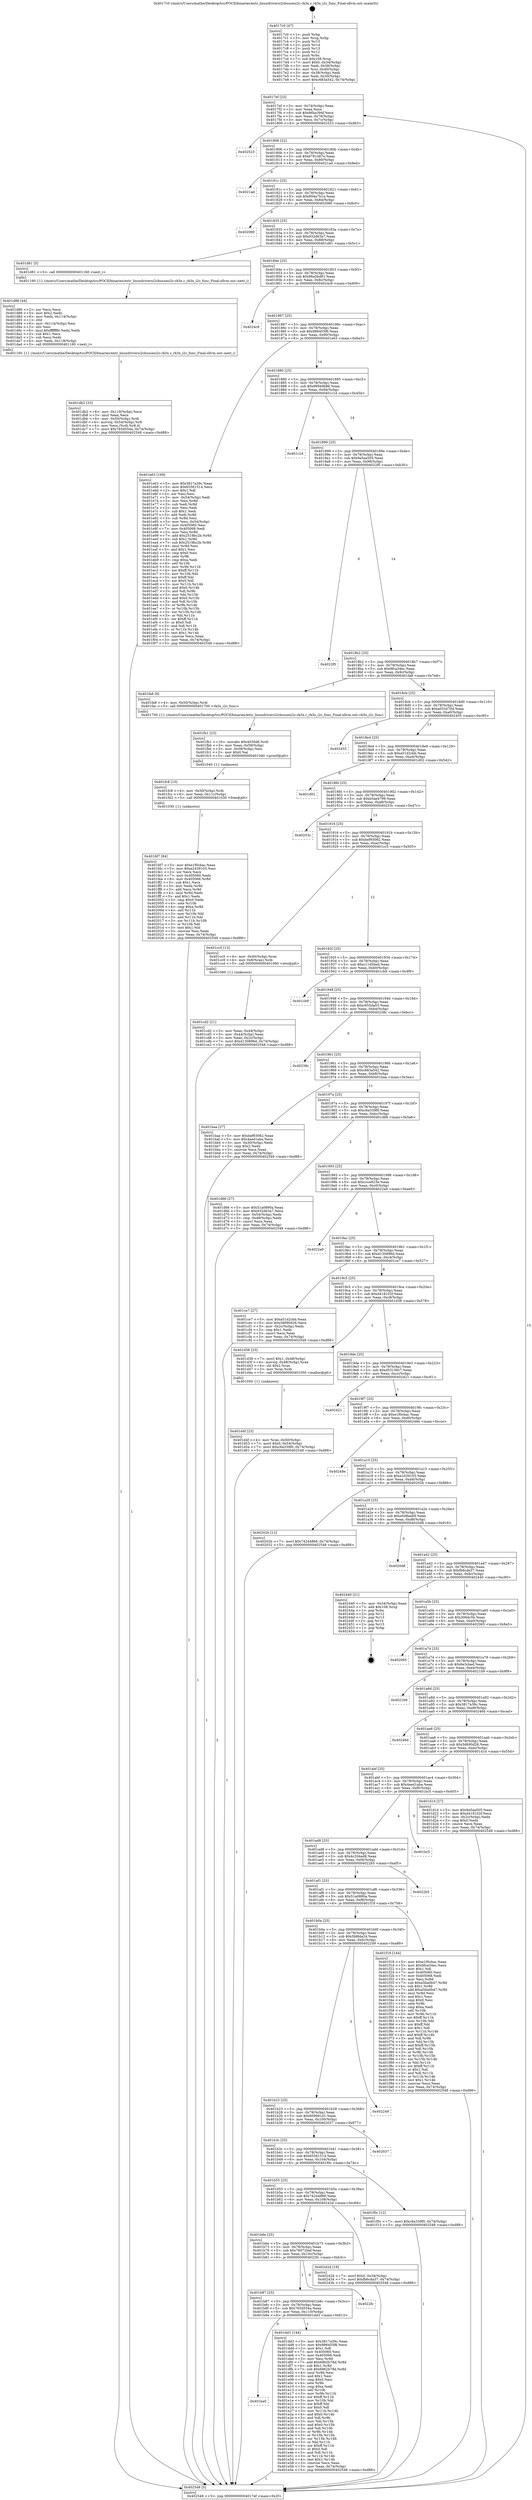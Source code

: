 digraph "0x4017c0" {
  label = "0x4017c0 (/mnt/c/Users/mathe/Desktop/tcc/POCII/binaries/extr_linuxdriversi2cbussesi2c-rk3x.c_rk3x_i2c_func_Final-ollvm.out::main(0))"
  labelloc = "t"
  node[shape=record]

  Entry [label="",width=0.3,height=0.3,shape=circle,fillcolor=black,style=filled]
  "0x4017ef" [label="{
     0x4017ef [23]\l
     | [instrs]\l
     &nbsp;&nbsp;0x4017ef \<+3\>: mov -0x74(%rbp),%eax\l
     &nbsp;&nbsp;0x4017f2 \<+2\>: mov %eax,%ecx\l
     &nbsp;&nbsp;0x4017f4 \<+6\>: sub $0x86ba394f,%ecx\l
     &nbsp;&nbsp;0x4017fa \<+3\>: mov %eax,-0x78(%rbp)\l
     &nbsp;&nbsp;0x4017fd \<+3\>: mov %ecx,-0x7c(%rbp)\l
     &nbsp;&nbsp;0x401800 \<+6\>: je 0000000000402523 \<main+0xd63\>\l
  }"]
  "0x402523" [label="{
     0x402523\l
  }", style=dashed]
  "0x401806" [label="{
     0x401806 [22]\l
     | [instrs]\l
     &nbsp;&nbsp;0x401806 \<+5\>: jmp 000000000040180b \<main+0x4b\>\l
     &nbsp;&nbsp;0x40180b \<+3\>: mov -0x78(%rbp),%eax\l
     &nbsp;&nbsp;0x40180e \<+5\>: sub $0x8781467e,%eax\l
     &nbsp;&nbsp;0x401813 \<+3\>: mov %eax,-0x80(%rbp)\l
     &nbsp;&nbsp;0x401816 \<+6\>: je 00000000004021ad \<main+0x9ed\>\l
  }"]
  Exit [label="",width=0.3,height=0.3,shape=circle,fillcolor=black,style=filled,peripheries=2]
  "0x4021ad" [label="{
     0x4021ad\l
  }", style=dashed]
  "0x40181c" [label="{
     0x40181c [25]\l
     | [instrs]\l
     &nbsp;&nbsp;0x40181c \<+5\>: jmp 0000000000401821 \<main+0x61\>\l
     &nbsp;&nbsp;0x401821 \<+3\>: mov -0x78(%rbp),%eax\l
     &nbsp;&nbsp;0x401824 \<+5\>: sub $0x894a7b1a,%eax\l
     &nbsp;&nbsp;0x401829 \<+6\>: mov %eax,-0x84(%rbp)\l
     &nbsp;&nbsp;0x40182f \<+6\>: je 0000000000402080 \<main+0x8c0\>\l
  }"]
  "0x401fd7" [label="{
     0x401fd7 [84]\l
     | [instrs]\l
     &nbsp;&nbsp;0x401fd7 \<+5\>: mov $0xe1f0cbac,%eax\l
     &nbsp;&nbsp;0x401fdc \<+5\>: mov $0xe2439103,%esi\l
     &nbsp;&nbsp;0x401fe1 \<+2\>: xor %ecx,%ecx\l
     &nbsp;&nbsp;0x401fe3 \<+7\>: mov 0x405060,%edx\l
     &nbsp;&nbsp;0x401fea \<+8\>: mov 0x405068,%r8d\l
     &nbsp;&nbsp;0x401ff2 \<+3\>: sub $0x1,%ecx\l
     &nbsp;&nbsp;0x401ff5 \<+3\>: mov %edx,%r9d\l
     &nbsp;&nbsp;0x401ff8 \<+3\>: add %ecx,%r9d\l
     &nbsp;&nbsp;0x401ffb \<+4\>: imul %r9d,%edx\l
     &nbsp;&nbsp;0x401fff \<+3\>: and $0x1,%edx\l
     &nbsp;&nbsp;0x402002 \<+3\>: cmp $0x0,%edx\l
     &nbsp;&nbsp;0x402005 \<+4\>: sete %r10b\l
     &nbsp;&nbsp;0x402009 \<+4\>: cmp $0xa,%r8d\l
     &nbsp;&nbsp;0x40200d \<+4\>: setl %r11b\l
     &nbsp;&nbsp;0x402011 \<+3\>: mov %r10b,%bl\l
     &nbsp;&nbsp;0x402014 \<+3\>: and %r11b,%bl\l
     &nbsp;&nbsp;0x402017 \<+3\>: xor %r11b,%r10b\l
     &nbsp;&nbsp;0x40201a \<+3\>: or %r10b,%bl\l
     &nbsp;&nbsp;0x40201d \<+3\>: test $0x1,%bl\l
     &nbsp;&nbsp;0x402020 \<+3\>: cmovne %esi,%eax\l
     &nbsp;&nbsp;0x402023 \<+3\>: mov %eax,-0x74(%rbp)\l
     &nbsp;&nbsp;0x402026 \<+5\>: jmp 0000000000402548 \<main+0xd88\>\l
  }"]
  "0x402080" [label="{
     0x402080\l
  }", style=dashed]
  "0x401835" [label="{
     0x401835 [25]\l
     | [instrs]\l
     &nbsp;&nbsp;0x401835 \<+5\>: jmp 000000000040183a \<main+0x7a\>\l
     &nbsp;&nbsp;0x40183a \<+3\>: mov -0x78(%rbp),%eax\l
     &nbsp;&nbsp;0x40183d \<+5\>: sub $0x932d63a7,%eax\l
     &nbsp;&nbsp;0x401842 \<+6\>: mov %eax,-0x88(%rbp)\l
     &nbsp;&nbsp;0x401848 \<+6\>: je 0000000000401d81 \<main+0x5c1\>\l
  }"]
  "0x401fc8" [label="{
     0x401fc8 [15]\l
     | [instrs]\l
     &nbsp;&nbsp;0x401fc8 \<+4\>: mov -0x50(%rbp),%rdi\l
     &nbsp;&nbsp;0x401fcc \<+6\>: mov %eax,-0x11c(%rbp)\l
     &nbsp;&nbsp;0x401fd2 \<+5\>: call 0000000000401030 \<free@plt\>\l
     | [calls]\l
     &nbsp;&nbsp;0x401030 \{1\} (unknown)\l
  }"]
  "0x401d81" [label="{
     0x401d81 [5]\l
     | [instrs]\l
     &nbsp;&nbsp;0x401d81 \<+5\>: call 0000000000401160 \<next_i\>\l
     | [calls]\l
     &nbsp;&nbsp;0x401160 \{1\} (/mnt/c/Users/mathe/Desktop/tcc/POCII/binaries/extr_linuxdriversi2cbussesi2c-rk3x.c_rk3x_i2c_func_Final-ollvm.out::next_i)\l
  }"]
  "0x40184e" [label="{
     0x40184e [25]\l
     | [instrs]\l
     &nbsp;&nbsp;0x40184e \<+5\>: jmp 0000000000401853 \<main+0x93\>\l
     &nbsp;&nbsp;0x401853 \<+3\>: mov -0x78(%rbp),%eax\l
     &nbsp;&nbsp;0x401856 \<+5\>: sub $0x96a5bd81,%eax\l
     &nbsp;&nbsp;0x40185b \<+6\>: mov %eax,-0x8c(%rbp)\l
     &nbsp;&nbsp;0x401861 \<+6\>: je 00000000004024c9 \<main+0xd09\>\l
  }"]
  "0x401fb1" [label="{
     0x401fb1 [23]\l
     | [instrs]\l
     &nbsp;&nbsp;0x401fb1 \<+10\>: movabs $0x4030d6,%rdi\l
     &nbsp;&nbsp;0x401fbb \<+3\>: mov %eax,-0x58(%rbp)\l
     &nbsp;&nbsp;0x401fbe \<+3\>: mov -0x58(%rbp),%esi\l
     &nbsp;&nbsp;0x401fc1 \<+2\>: mov $0x0,%al\l
     &nbsp;&nbsp;0x401fc3 \<+5\>: call 0000000000401040 \<printf@plt\>\l
     | [calls]\l
     &nbsp;&nbsp;0x401040 \{1\} (unknown)\l
  }"]
  "0x4024c9" [label="{
     0x4024c9\l
  }", style=dashed]
  "0x401867" [label="{
     0x401867 [25]\l
     | [instrs]\l
     &nbsp;&nbsp;0x401867 \<+5\>: jmp 000000000040186c \<main+0xac\>\l
     &nbsp;&nbsp;0x40186c \<+3\>: mov -0x78(%rbp),%eax\l
     &nbsp;&nbsp;0x40186f \<+5\>: sub $0x986455f6,%eax\l
     &nbsp;&nbsp;0x401874 \<+6\>: mov %eax,-0x90(%rbp)\l
     &nbsp;&nbsp;0x40187a \<+6\>: je 0000000000401e63 \<main+0x6a3\>\l
  }"]
  "0x401ba0" [label="{
     0x401ba0\l
  }", style=dashed]
  "0x401e63" [label="{
     0x401e63 [169]\l
     | [instrs]\l
     &nbsp;&nbsp;0x401e63 \<+5\>: mov $0x3817a39c,%eax\l
     &nbsp;&nbsp;0x401e68 \<+5\>: mov $0x65561514,%ecx\l
     &nbsp;&nbsp;0x401e6d \<+2\>: mov $0x1,%dl\l
     &nbsp;&nbsp;0x401e6f \<+2\>: xor %esi,%esi\l
     &nbsp;&nbsp;0x401e71 \<+3\>: mov -0x54(%rbp),%edi\l
     &nbsp;&nbsp;0x401e74 \<+3\>: mov %esi,%r8d\l
     &nbsp;&nbsp;0x401e77 \<+3\>: sub %edi,%r8d\l
     &nbsp;&nbsp;0x401e7a \<+2\>: mov %esi,%edi\l
     &nbsp;&nbsp;0x401e7c \<+3\>: sub $0x1,%edi\l
     &nbsp;&nbsp;0x401e7f \<+3\>: add %edi,%r8d\l
     &nbsp;&nbsp;0x401e82 \<+3\>: sub %r8d,%esi\l
     &nbsp;&nbsp;0x401e85 \<+3\>: mov %esi,-0x54(%rbp)\l
     &nbsp;&nbsp;0x401e88 \<+7\>: mov 0x405060,%esi\l
     &nbsp;&nbsp;0x401e8f \<+7\>: mov 0x405068,%edi\l
     &nbsp;&nbsp;0x401e96 \<+3\>: mov %esi,%r8d\l
     &nbsp;&nbsp;0x401e99 \<+7\>: add $0x2519bc2b,%r8d\l
     &nbsp;&nbsp;0x401ea0 \<+4\>: sub $0x1,%r8d\l
     &nbsp;&nbsp;0x401ea4 \<+7\>: sub $0x2519bc2b,%r8d\l
     &nbsp;&nbsp;0x401eab \<+4\>: imul %r8d,%esi\l
     &nbsp;&nbsp;0x401eaf \<+3\>: and $0x1,%esi\l
     &nbsp;&nbsp;0x401eb2 \<+3\>: cmp $0x0,%esi\l
     &nbsp;&nbsp;0x401eb5 \<+4\>: sete %r9b\l
     &nbsp;&nbsp;0x401eb9 \<+3\>: cmp $0xa,%edi\l
     &nbsp;&nbsp;0x401ebc \<+4\>: setl %r10b\l
     &nbsp;&nbsp;0x401ec0 \<+3\>: mov %r9b,%r11b\l
     &nbsp;&nbsp;0x401ec3 \<+4\>: xor $0xff,%r11b\l
     &nbsp;&nbsp;0x401ec7 \<+3\>: mov %r10b,%bl\l
     &nbsp;&nbsp;0x401eca \<+3\>: xor $0xff,%bl\l
     &nbsp;&nbsp;0x401ecd \<+3\>: xor $0x0,%dl\l
     &nbsp;&nbsp;0x401ed0 \<+3\>: mov %r11b,%r14b\l
     &nbsp;&nbsp;0x401ed3 \<+4\>: and $0x0,%r14b\l
     &nbsp;&nbsp;0x401ed7 \<+3\>: and %dl,%r9b\l
     &nbsp;&nbsp;0x401eda \<+3\>: mov %bl,%r15b\l
     &nbsp;&nbsp;0x401edd \<+4\>: and $0x0,%r15b\l
     &nbsp;&nbsp;0x401ee1 \<+3\>: and %dl,%r10b\l
     &nbsp;&nbsp;0x401ee4 \<+3\>: or %r9b,%r14b\l
     &nbsp;&nbsp;0x401ee7 \<+3\>: or %r10b,%r15b\l
     &nbsp;&nbsp;0x401eea \<+3\>: xor %r15b,%r14b\l
     &nbsp;&nbsp;0x401eed \<+3\>: or %bl,%r11b\l
     &nbsp;&nbsp;0x401ef0 \<+4\>: xor $0xff,%r11b\l
     &nbsp;&nbsp;0x401ef4 \<+3\>: or $0x0,%dl\l
     &nbsp;&nbsp;0x401ef7 \<+3\>: and %dl,%r11b\l
     &nbsp;&nbsp;0x401efa \<+3\>: or %r11b,%r14b\l
     &nbsp;&nbsp;0x401efd \<+4\>: test $0x1,%r14b\l
     &nbsp;&nbsp;0x401f01 \<+3\>: cmovne %ecx,%eax\l
     &nbsp;&nbsp;0x401f04 \<+3\>: mov %eax,-0x74(%rbp)\l
     &nbsp;&nbsp;0x401f07 \<+5\>: jmp 0000000000402548 \<main+0xd88\>\l
  }"]
  "0x401880" [label="{
     0x401880 [25]\l
     | [instrs]\l
     &nbsp;&nbsp;0x401880 \<+5\>: jmp 0000000000401885 \<main+0xc5\>\l
     &nbsp;&nbsp;0x401885 \<+3\>: mov -0x78(%rbp),%eax\l
     &nbsp;&nbsp;0x401888 \<+5\>: sub $0x99949b86,%eax\l
     &nbsp;&nbsp;0x40188d \<+6\>: mov %eax,-0x94(%rbp)\l
     &nbsp;&nbsp;0x401893 \<+6\>: je 0000000000401c1d \<main+0x45d\>\l
  }"]
  "0x401dd3" [label="{
     0x401dd3 [144]\l
     | [instrs]\l
     &nbsp;&nbsp;0x401dd3 \<+5\>: mov $0x3817a39c,%eax\l
     &nbsp;&nbsp;0x401dd8 \<+5\>: mov $0x986455f6,%ecx\l
     &nbsp;&nbsp;0x401ddd \<+2\>: mov $0x1,%dl\l
     &nbsp;&nbsp;0x401ddf \<+7\>: mov 0x405060,%esi\l
     &nbsp;&nbsp;0x401de6 \<+7\>: mov 0x405068,%edi\l
     &nbsp;&nbsp;0x401ded \<+3\>: mov %esi,%r8d\l
     &nbsp;&nbsp;0x401df0 \<+7\>: add $0x6862b78d,%r8d\l
     &nbsp;&nbsp;0x401df7 \<+4\>: sub $0x1,%r8d\l
     &nbsp;&nbsp;0x401dfb \<+7\>: sub $0x6862b78d,%r8d\l
     &nbsp;&nbsp;0x401e02 \<+4\>: imul %r8d,%esi\l
     &nbsp;&nbsp;0x401e06 \<+3\>: and $0x1,%esi\l
     &nbsp;&nbsp;0x401e09 \<+3\>: cmp $0x0,%esi\l
     &nbsp;&nbsp;0x401e0c \<+4\>: sete %r9b\l
     &nbsp;&nbsp;0x401e10 \<+3\>: cmp $0xa,%edi\l
     &nbsp;&nbsp;0x401e13 \<+4\>: setl %r10b\l
     &nbsp;&nbsp;0x401e17 \<+3\>: mov %r9b,%r11b\l
     &nbsp;&nbsp;0x401e1a \<+4\>: xor $0xff,%r11b\l
     &nbsp;&nbsp;0x401e1e \<+3\>: mov %r10b,%bl\l
     &nbsp;&nbsp;0x401e21 \<+3\>: xor $0xff,%bl\l
     &nbsp;&nbsp;0x401e24 \<+3\>: xor $0x0,%dl\l
     &nbsp;&nbsp;0x401e27 \<+3\>: mov %r11b,%r14b\l
     &nbsp;&nbsp;0x401e2a \<+4\>: and $0x0,%r14b\l
     &nbsp;&nbsp;0x401e2e \<+3\>: and %dl,%r9b\l
     &nbsp;&nbsp;0x401e31 \<+3\>: mov %bl,%r15b\l
     &nbsp;&nbsp;0x401e34 \<+4\>: and $0x0,%r15b\l
     &nbsp;&nbsp;0x401e38 \<+3\>: and %dl,%r10b\l
     &nbsp;&nbsp;0x401e3b \<+3\>: or %r9b,%r14b\l
     &nbsp;&nbsp;0x401e3e \<+3\>: or %r10b,%r15b\l
     &nbsp;&nbsp;0x401e41 \<+3\>: xor %r15b,%r14b\l
     &nbsp;&nbsp;0x401e44 \<+3\>: or %bl,%r11b\l
     &nbsp;&nbsp;0x401e47 \<+4\>: xor $0xff,%r11b\l
     &nbsp;&nbsp;0x401e4b \<+3\>: or $0x0,%dl\l
     &nbsp;&nbsp;0x401e4e \<+3\>: and %dl,%r11b\l
     &nbsp;&nbsp;0x401e51 \<+3\>: or %r11b,%r14b\l
     &nbsp;&nbsp;0x401e54 \<+4\>: test $0x1,%r14b\l
     &nbsp;&nbsp;0x401e58 \<+3\>: cmovne %ecx,%eax\l
     &nbsp;&nbsp;0x401e5b \<+3\>: mov %eax,-0x74(%rbp)\l
     &nbsp;&nbsp;0x401e5e \<+5\>: jmp 0000000000402548 \<main+0xd88\>\l
  }"]
  "0x401c1d" [label="{
     0x401c1d\l
  }", style=dashed]
  "0x401899" [label="{
     0x401899 [25]\l
     | [instrs]\l
     &nbsp;&nbsp;0x401899 \<+5\>: jmp 000000000040189e \<main+0xde\>\l
     &nbsp;&nbsp;0x40189e \<+3\>: mov -0x78(%rbp),%eax\l
     &nbsp;&nbsp;0x4018a1 \<+5\>: sub $0x9a5aa505,%eax\l
     &nbsp;&nbsp;0x4018a6 \<+6\>: mov %eax,-0x98(%rbp)\l
     &nbsp;&nbsp;0x4018ac \<+6\>: je 00000000004022f0 \<main+0xb30\>\l
  }"]
  "0x401b87" [label="{
     0x401b87 [25]\l
     | [instrs]\l
     &nbsp;&nbsp;0x401b87 \<+5\>: jmp 0000000000401b8c \<main+0x3cc\>\l
     &nbsp;&nbsp;0x401b8c \<+3\>: mov -0x78(%rbp),%eax\l
     &nbsp;&nbsp;0x401b8f \<+5\>: sub $0x765d554a,%eax\l
     &nbsp;&nbsp;0x401b94 \<+6\>: mov %eax,-0x110(%rbp)\l
     &nbsp;&nbsp;0x401b9a \<+6\>: je 0000000000401dd3 \<main+0x613\>\l
  }"]
  "0x4022f0" [label="{
     0x4022f0\l
  }", style=dashed]
  "0x4018b2" [label="{
     0x4018b2 [25]\l
     | [instrs]\l
     &nbsp;&nbsp;0x4018b2 \<+5\>: jmp 00000000004018b7 \<main+0xf7\>\l
     &nbsp;&nbsp;0x4018b7 \<+3\>: mov -0x78(%rbp),%eax\l
     &nbsp;&nbsp;0x4018ba \<+5\>: sub $0x9fca34ec,%eax\l
     &nbsp;&nbsp;0x4018bf \<+6\>: mov %eax,-0x9c(%rbp)\l
     &nbsp;&nbsp;0x4018c5 \<+6\>: je 0000000000401fa8 \<main+0x7e8\>\l
  }"]
  "0x4022fc" [label="{
     0x4022fc\l
  }", style=dashed]
  "0x401fa8" [label="{
     0x401fa8 [9]\l
     | [instrs]\l
     &nbsp;&nbsp;0x401fa8 \<+4\>: mov -0x50(%rbp),%rdi\l
     &nbsp;&nbsp;0x401fac \<+5\>: call 0000000000401700 \<rk3x_i2c_func\>\l
     | [calls]\l
     &nbsp;&nbsp;0x401700 \{1\} (/mnt/c/Users/mathe/Desktop/tcc/POCII/binaries/extr_linuxdriversi2cbussesi2c-rk3x.c_rk3x_i2c_func_Final-ollvm.out::rk3x_i2c_func)\l
  }"]
  "0x4018cb" [label="{
     0x4018cb [25]\l
     | [instrs]\l
     &nbsp;&nbsp;0x4018cb \<+5\>: jmp 00000000004018d0 \<main+0x110\>\l
     &nbsp;&nbsp;0x4018d0 \<+3\>: mov -0x78(%rbp),%eax\l
     &nbsp;&nbsp;0x4018d3 \<+5\>: sub $0xa033470d,%eax\l
     &nbsp;&nbsp;0x4018d8 \<+6\>: mov %eax,-0xa0(%rbp)\l
     &nbsp;&nbsp;0x4018de \<+6\>: je 0000000000402455 \<main+0xc95\>\l
  }"]
  "0x401b6e" [label="{
     0x401b6e [25]\l
     | [instrs]\l
     &nbsp;&nbsp;0x401b6e \<+5\>: jmp 0000000000401b73 \<main+0x3b3\>\l
     &nbsp;&nbsp;0x401b73 \<+3\>: mov -0x78(%rbp),%eax\l
     &nbsp;&nbsp;0x401b76 \<+5\>: sub $0x76072bef,%eax\l
     &nbsp;&nbsp;0x401b7b \<+6\>: mov %eax,-0x10c(%rbp)\l
     &nbsp;&nbsp;0x401b81 \<+6\>: je 00000000004022fc \<main+0xb3c\>\l
  }"]
  "0x402455" [label="{
     0x402455\l
  }", style=dashed]
  "0x4018e4" [label="{
     0x4018e4 [25]\l
     | [instrs]\l
     &nbsp;&nbsp;0x4018e4 \<+5\>: jmp 00000000004018e9 \<main+0x129\>\l
     &nbsp;&nbsp;0x4018e9 \<+3\>: mov -0x78(%rbp),%eax\l
     &nbsp;&nbsp;0x4018ec \<+5\>: sub $0xa51d2cbb,%eax\l
     &nbsp;&nbsp;0x4018f1 \<+6\>: mov %eax,-0xa4(%rbp)\l
     &nbsp;&nbsp;0x4018f7 \<+6\>: je 0000000000401d02 \<main+0x542\>\l
  }"]
  "0x40242d" [label="{
     0x40242d [19]\l
     | [instrs]\l
     &nbsp;&nbsp;0x40242d \<+7\>: movl $0x0,-0x34(%rbp)\l
     &nbsp;&nbsp;0x402434 \<+7\>: movl $0xfb6cda37,-0x74(%rbp)\l
     &nbsp;&nbsp;0x40243b \<+5\>: jmp 0000000000402548 \<main+0xd88\>\l
  }"]
  "0x401d02" [label="{
     0x401d02\l
  }", style=dashed]
  "0x4018fd" [label="{
     0x4018fd [25]\l
     | [instrs]\l
     &nbsp;&nbsp;0x4018fd \<+5\>: jmp 0000000000401902 \<main+0x142\>\l
     &nbsp;&nbsp;0x401902 \<+3\>: mov -0x78(%rbp),%eax\l
     &nbsp;&nbsp;0x401905 \<+5\>: sub $0xb5ae4799,%eax\l
     &nbsp;&nbsp;0x40190a \<+6\>: mov %eax,-0xa8(%rbp)\l
     &nbsp;&nbsp;0x401910 \<+6\>: je 000000000040253c \<main+0xd7c\>\l
  }"]
  "0x401b55" [label="{
     0x401b55 [25]\l
     | [instrs]\l
     &nbsp;&nbsp;0x401b55 \<+5\>: jmp 0000000000401b5a \<main+0x39a\>\l
     &nbsp;&nbsp;0x401b5a \<+3\>: mov -0x78(%rbp),%eax\l
     &nbsp;&nbsp;0x401b5d \<+5\>: sub $0x74244866,%eax\l
     &nbsp;&nbsp;0x401b62 \<+6\>: mov %eax,-0x108(%rbp)\l
     &nbsp;&nbsp;0x401b68 \<+6\>: je 000000000040242d \<main+0xc6d\>\l
  }"]
  "0x40253c" [label="{
     0x40253c\l
  }", style=dashed]
  "0x401916" [label="{
     0x401916 [25]\l
     | [instrs]\l
     &nbsp;&nbsp;0x401916 \<+5\>: jmp 000000000040191b \<main+0x15b\>\l
     &nbsp;&nbsp;0x40191b \<+3\>: mov -0x78(%rbp),%eax\l
     &nbsp;&nbsp;0x40191e \<+5\>: sub $0xbef93062,%eax\l
     &nbsp;&nbsp;0x401923 \<+6\>: mov %eax,-0xac(%rbp)\l
     &nbsp;&nbsp;0x401929 \<+6\>: je 0000000000401cc5 \<main+0x505\>\l
  }"]
  "0x401f0c" [label="{
     0x401f0c [12]\l
     | [instrs]\l
     &nbsp;&nbsp;0x401f0c \<+7\>: movl $0xc6a339f0,-0x74(%rbp)\l
     &nbsp;&nbsp;0x401f13 \<+5\>: jmp 0000000000402548 \<main+0xd88\>\l
  }"]
  "0x401cc5" [label="{
     0x401cc5 [13]\l
     | [instrs]\l
     &nbsp;&nbsp;0x401cc5 \<+4\>: mov -0x40(%rbp),%rax\l
     &nbsp;&nbsp;0x401cc9 \<+4\>: mov 0x8(%rax),%rdi\l
     &nbsp;&nbsp;0x401ccd \<+5\>: call 0000000000401060 \<atoi@plt\>\l
     | [calls]\l
     &nbsp;&nbsp;0x401060 \{1\} (unknown)\l
  }"]
  "0x40192f" [label="{
     0x40192f [25]\l
     | [instrs]\l
     &nbsp;&nbsp;0x40192f \<+5\>: jmp 0000000000401934 \<main+0x174\>\l
     &nbsp;&nbsp;0x401934 \<+3\>: mov -0x78(%rbp),%eax\l
     &nbsp;&nbsp;0x401937 \<+5\>: sub $0xc11d5bed,%eax\l
     &nbsp;&nbsp;0x40193c \<+6\>: mov %eax,-0xb0(%rbp)\l
     &nbsp;&nbsp;0x401942 \<+6\>: je 0000000000401cb9 \<main+0x4f9\>\l
  }"]
  "0x401b3c" [label="{
     0x401b3c [25]\l
     | [instrs]\l
     &nbsp;&nbsp;0x401b3c \<+5\>: jmp 0000000000401b41 \<main+0x381\>\l
     &nbsp;&nbsp;0x401b41 \<+3\>: mov -0x78(%rbp),%eax\l
     &nbsp;&nbsp;0x401b44 \<+5\>: sub $0x65561514,%eax\l
     &nbsp;&nbsp;0x401b49 \<+6\>: mov %eax,-0x104(%rbp)\l
     &nbsp;&nbsp;0x401b4f \<+6\>: je 0000000000401f0c \<main+0x74c\>\l
  }"]
  "0x401cb9" [label="{
     0x401cb9\l
  }", style=dashed]
  "0x401948" [label="{
     0x401948 [25]\l
     | [instrs]\l
     &nbsp;&nbsp;0x401948 \<+5\>: jmp 000000000040194d \<main+0x18d\>\l
     &nbsp;&nbsp;0x40194d \<+3\>: mov -0x78(%rbp),%eax\l
     &nbsp;&nbsp;0x401950 \<+5\>: sub $0xc655da03,%eax\l
     &nbsp;&nbsp;0x401955 \<+6\>: mov %eax,-0xb4(%rbp)\l
     &nbsp;&nbsp;0x40195b \<+6\>: je 000000000040238c \<main+0xbcc\>\l
  }"]
  "0x402037" [label="{
     0x402037\l
  }", style=dashed]
  "0x40238c" [label="{
     0x40238c\l
  }", style=dashed]
  "0x401961" [label="{
     0x401961 [25]\l
     | [instrs]\l
     &nbsp;&nbsp;0x401961 \<+5\>: jmp 0000000000401966 \<main+0x1a6\>\l
     &nbsp;&nbsp;0x401966 \<+3\>: mov -0x78(%rbp),%eax\l
     &nbsp;&nbsp;0x401969 \<+5\>: sub $0xc683a542,%eax\l
     &nbsp;&nbsp;0x40196e \<+6\>: mov %eax,-0xb8(%rbp)\l
     &nbsp;&nbsp;0x401974 \<+6\>: je 0000000000401baa \<main+0x3ea\>\l
  }"]
  "0x401b23" [label="{
     0x401b23 [25]\l
     | [instrs]\l
     &nbsp;&nbsp;0x401b23 \<+5\>: jmp 0000000000401b28 \<main+0x368\>\l
     &nbsp;&nbsp;0x401b28 \<+3\>: mov -0x78(%rbp),%eax\l
     &nbsp;&nbsp;0x401b2b \<+5\>: sub $0x609691d1,%eax\l
     &nbsp;&nbsp;0x401b30 \<+6\>: mov %eax,-0x100(%rbp)\l
     &nbsp;&nbsp;0x401b36 \<+6\>: je 0000000000402037 \<main+0x877\>\l
  }"]
  "0x401baa" [label="{
     0x401baa [27]\l
     | [instrs]\l
     &nbsp;&nbsp;0x401baa \<+5\>: mov $0xbef93062,%eax\l
     &nbsp;&nbsp;0x401baf \<+5\>: mov $0x4aed1aba,%ecx\l
     &nbsp;&nbsp;0x401bb4 \<+3\>: mov -0x30(%rbp),%edx\l
     &nbsp;&nbsp;0x401bb7 \<+3\>: cmp $0x2,%edx\l
     &nbsp;&nbsp;0x401bba \<+3\>: cmovne %ecx,%eax\l
     &nbsp;&nbsp;0x401bbd \<+3\>: mov %eax,-0x74(%rbp)\l
     &nbsp;&nbsp;0x401bc0 \<+5\>: jmp 0000000000402548 \<main+0xd88\>\l
  }"]
  "0x40197a" [label="{
     0x40197a [25]\l
     | [instrs]\l
     &nbsp;&nbsp;0x40197a \<+5\>: jmp 000000000040197f \<main+0x1bf\>\l
     &nbsp;&nbsp;0x40197f \<+3\>: mov -0x78(%rbp),%eax\l
     &nbsp;&nbsp;0x401982 \<+5\>: sub $0xc6a339f0,%eax\l
     &nbsp;&nbsp;0x401987 \<+6\>: mov %eax,-0xbc(%rbp)\l
     &nbsp;&nbsp;0x40198d \<+6\>: je 0000000000401d66 \<main+0x5a6\>\l
  }"]
  "0x402548" [label="{
     0x402548 [5]\l
     | [instrs]\l
     &nbsp;&nbsp;0x402548 \<+5\>: jmp 00000000004017ef \<main+0x2f\>\l
  }"]
  "0x4017c0" [label="{
     0x4017c0 [47]\l
     | [instrs]\l
     &nbsp;&nbsp;0x4017c0 \<+1\>: push %rbp\l
     &nbsp;&nbsp;0x4017c1 \<+3\>: mov %rsp,%rbp\l
     &nbsp;&nbsp;0x4017c4 \<+2\>: push %r15\l
     &nbsp;&nbsp;0x4017c6 \<+2\>: push %r14\l
     &nbsp;&nbsp;0x4017c8 \<+2\>: push %r13\l
     &nbsp;&nbsp;0x4017ca \<+2\>: push %r12\l
     &nbsp;&nbsp;0x4017cc \<+1\>: push %rbx\l
     &nbsp;&nbsp;0x4017cd \<+7\>: sub $0x108,%rsp\l
     &nbsp;&nbsp;0x4017d4 \<+7\>: movl $0x0,-0x34(%rbp)\l
     &nbsp;&nbsp;0x4017db \<+3\>: mov %edi,-0x38(%rbp)\l
     &nbsp;&nbsp;0x4017de \<+4\>: mov %rsi,-0x40(%rbp)\l
     &nbsp;&nbsp;0x4017e2 \<+3\>: mov -0x38(%rbp),%edi\l
     &nbsp;&nbsp;0x4017e5 \<+3\>: mov %edi,-0x30(%rbp)\l
     &nbsp;&nbsp;0x4017e8 \<+7\>: movl $0xc683a542,-0x74(%rbp)\l
  }"]
  "0x401cd2" [label="{
     0x401cd2 [21]\l
     | [instrs]\l
     &nbsp;&nbsp;0x401cd2 \<+3\>: mov %eax,-0x44(%rbp)\l
     &nbsp;&nbsp;0x401cd5 \<+3\>: mov -0x44(%rbp),%eax\l
     &nbsp;&nbsp;0x401cd8 \<+3\>: mov %eax,-0x2c(%rbp)\l
     &nbsp;&nbsp;0x401cdb \<+7\>: movl $0xd130896d,-0x74(%rbp)\l
     &nbsp;&nbsp;0x401ce2 \<+5\>: jmp 0000000000402548 \<main+0xd88\>\l
  }"]
  "0x402249" [label="{
     0x402249\l
  }", style=dashed]
  "0x401d66" [label="{
     0x401d66 [27]\l
     | [instrs]\l
     &nbsp;&nbsp;0x401d66 \<+5\>: mov $0x51a0890a,%eax\l
     &nbsp;&nbsp;0x401d6b \<+5\>: mov $0x932d63a7,%ecx\l
     &nbsp;&nbsp;0x401d70 \<+3\>: mov -0x54(%rbp),%edx\l
     &nbsp;&nbsp;0x401d73 \<+3\>: cmp -0x48(%rbp),%edx\l
     &nbsp;&nbsp;0x401d76 \<+3\>: cmovl %ecx,%eax\l
     &nbsp;&nbsp;0x401d79 \<+3\>: mov %eax,-0x74(%rbp)\l
     &nbsp;&nbsp;0x401d7c \<+5\>: jmp 0000000000402548 \<main+0xd88\>\l
  }"]
  "0x401993" [label="{
     0x401993 [25]\l
     | [instrs]\l
     &nbsp;&nbsp;0x401993 \<+5\>: jmp 0000000000401998 \<main+0x1d8\>\l
     &nbsp;&nbsp;0x401998 \<+3\>: mov -0x78(%rbp),%eax\l
     &nbsp;&nbsp;0x40199b \<+5\>: sub $0xccce823e,%eax\l
     &nbsp;&nbsp;0x4019a0 \<+6\>: mov %eax,-0xc0(%rbp)\l
     &nbsp;&nbsp;0x4019a6 \<+6\>: je 00000000004022a9 \<main+0xae9\>\l
  }"]
  "0x401b0a" [label="{
     0x401b0a [25]\l
     | [instrs]\l
     &nbsp;&nbsp;0x401b0a \<+5\>: jmp 0000000000401b0f \<main+0x34f\>\l
     &nbsp;&nbsp;0x401b0f \<+3\>: mov -0x78(%rbp),%eax\l
     &nbsp;&nbsp;0x401b12 \<+5\>: sub $0x5fd8da24,%eax\l
     &nbsp;&nbsp;0x401b17 \<+6\>: mov %eax,-0xfc(%rbp)\l
     &nbsp;&nbsp;0x401b1d \<+6\>: je 0000000000402249 \<main+0xa89\>\l
  }"]
  "0x4022a9" [label="{
     0x4022a9\l
  }", style=dashed]
  "0x4019ac" [label="{
     0x4019ac [25]\l
     | [instrs]\l
     &nbsp;&nbsp;0x4019ac \<+5\>: jmp 00000000004019b1 \<main+0x1f1\>\l
     &nbsp;&nbsp;0x4019b1 \<+3\>: mov -0x78(%rbp),%eax\l
     &nbsp;&nbsp;0x4019b4 \<+5\>: sub $0xd130896d,%eax\l
     &nbsp;&nbsp;0x4019b9 \<+6\>: mov %eax,-0xc4(%rbp)\l
     &nbsp;&nbsp;0x4019bf \<+6\>: je 0000000000401ce7 \<main+0x527\>\l
  }"]
  "0x401f18" [label="{
     0x401f18 [144]\l
     | [instrs]\l
     &nbsp;&nbsp;0x401f18 \<+5\>: mov $0xe1f0cbac,%eax\l
     &nbsp;&nbsp;0x401f1d \<+5\>: mov $0x9fca34ec,%ecx\l
     &nbsp;&nbsp;0x401f22 \<+2\>: mov $0x1,%dl\l
     &nbsp;&nbsp;0x401f24 \<+7\>: mov 0x405060,%esi\l
     &nbsp;&nbsp;0x401f2b \<+7\>: mov 0x405068,%edi\l
     &nbsp;&nbsp;0x401f32 \<+3\>: mov %esi,%r8d\l
     &nbsp;&nbsp;0x401f35 \<+7\>: sub $0xa5ba0b47,%r8d\l
     &nbsp;&nbsp;0x401f3c \<+4\>: sub $0x1,%r8d\l
     &nbsp;&nbsp;0x401f40 \<+7\>: add $0xa5ba0b47,%r8d\l
     &nbsp;&nbsp;0x401f47 \<+4\>: imul %r8d,%esi\l
     &nbsp;&nbsp;0x401f4b \<+3\>: and $0x1,%esi\l
     &nbsp;&nbsp;0x401f4e \<+3\>: cmp $0x0,%esi\l
     &nbsp;&nbsp;0x401f51 \<+4\>: sete %r9b\l
     &nbsp;&nbsp;0x401f55 \<+3\>: cmp $0xa,%edi\l
     &nbsp;&nbsp;0x401f58 \<+4\>: setl %r10b\l
     &nbsp;&nbsp;0x401f5c \<+3\>: mov %r9b,%r11b\l
     &nbsp;&nbsp;0x401f5f \<+4\>: xor $0xff,%r11b\l
     &nbsp;&nbsp;0x401f63 \<+3\>: mov %r10b,%bl\l
     &nbsp;&nbsp;0x401f66 \<+3\>: xor $0xff,%bl\l
     &nbsp;&nbsp;0x401f69 \<+3\>: xor $0x1,%dl\l
     &nbsp;&nbsp;0x401f6c \<+3\>: mov %r11b,%r14b\l
     &nbsp;&nbsp;0x401f6f \<+4\>: and $0xff,%r14b\l
     &nbsp;&nbsp;0x401f73 \<+3\>: and %dl,%r9b\l
     &nbsp;&nbsp;0x401f76 \<+3\>: mov %bl,%r15b\l
     &nbsp;&nbsp;0x401f79 \<+4\>: and $0xff,%r15b\l
     &nbsp;&nbsp;0x401f7d \<+3\>: and %dl,%r10b\l
     &nbsp;&nbsp;0x401f80 \<+3\>: or %r9b,%r14b\l
     &nbsp;&nbsp;0x401f83 \<+3\>: or %r10b,%r15b\l
     &nbsp;&nbsp;0x401f86 \<+3\>: xor %r15b,%r14b\l
     &nbsp;&nbsp;0x401f89 \<+3\>: or %bl,%r11b\l
     &nbsp;&nbsp;0x401f8c \<+4\>: xor $0xff,%r11b\l
     &nbsp;&nbsp;0x401f90 \<+3\>: or $0x1,%dl\l
     &nbsp;&nbsp;0x401f93 \<+3\>: and %dl,%r11b\l
     &nbsp;&nbsp;0x401f96 \<+3\>: or %r11b,%r14b\l
     &nbsp;&nbsp;0x401f99 \<+4\>: test $0x1,%r14b\l
     &nbsp;&nbsp;0x401f9d \<+3\>: cmovne %ecx,%eax\l
     &nbsp;&nbsp;0x401fa0 \<+3\>: mov %eax,-0x74(%rbp)\l
     &nbsp;&nbsp;0x401fa3 \<+5\>: jmp 0000000000402548 \<main+0xd88\>\l
  }"]
  "0x401ce7" [label="{
     0x401ce7 [27]\l
     | [instrs]\l
     &nbsp;&nbsp;0x401ce7 \<+5\>: mov $0xa51d2cbb,%eax\l
     &nbsp;&nbsp;0x401cec \<+5\>: mov $0x3d690d26,%ecx\l
     &nbsp;&nbsp;0x401cf1 \<+3\>: mov -0x2c(%rbp),%edx\l
     &nbsp;&nbsp;0x401cf4 \<+3\>: cmp $0x1,%edx\l
     &nbsp;&nbsp;0x401cf7 \<+3\>: cmovl %ecx,%eax\l
     &nbsp;&nbsp;0x401cfa \<+3\>: mov %eax,-0x74(%rbp)\l
     &nbsp;&nbsp;0x401cfd \<+5\>: jmp 0000000000402548 \<main+0xd88\>\l
  }"]
  "0x4019c5" [label="{
     0x4019c5 [25]\l
     | [instrs]\l
     &nbsp;&nbsp;0x4019c5 \<+5\>: jmp 00000000004019ca \<main+0x20a\>\l
     &nbsp;&nbsp;0x4019ca \<+3\>: mov -0x78(%rbp),%eax\l
     &nbsp;&nbsp;0x4019cd \<+5\>: sub $0xd418102f,%eax\l
     &nbsp;&nbsp;0x4019d2 \<+6\>: mov %eax,-0xc8(%rbp)\l
     &nbsp;&nbsp;0x4019d8 \<+6\>: je 0000000000401d38 \<main+0x578\>\l
  }"]
  "0x401af1" [label="{
     0x401af1 [25]\l
     | [instrs]\l
     &nbsp;&nbsp;0x401af1 \<+5\>: jmp 0000000000401af6 \<main+0x336\>\l
     &nbsp;&nbsp;0x401af6 \<+3\>: mov -0x78(%rbp),%eax\l
     &nbsp;&nbsp;0x401af9 \<+5\>: sub $0x51a0890a,%eax\l
     &nbsp;&nbsp;0x401afe \<+6\>: mov %eax,-0xf8(%rbp)\l
     &nbsp;&nbsp;0x401b04 \<+6\>: je 0000000000401f18 \<main+0x758\>\l
  }"]
  "0x401d38" [label="{
     0x401d38 [23]\l
     | [instrs]\l
     &nbsp;&nbsp;0x401d38 \<+7\>: movl $0x1,-0x48(%rbp)\l
     &nbsp;&nbsp;0x401d3f \<+4\>: movslq -0x48(%rbp),%rax\l
     &nbsp;&nbsp;0x401d43 \<+4\>: shl $0x2,%rax\l
     &nbsp;&nbsp;0x401d47 \<+3\>: mov %rax,%rdi\l
     &nbsp;&nbsp;0x401d4a \<+5\>: call 0000000000401050 \<malloc@plt\>\l
     | [calls]\l
     &nbsp;&nbsp;0x401050 \{1\} (unknown)\l
  }"]
  "0x4019de" [label="{
     0x4019de [25]\l
     | [instrs]\l
     &nbsp;&nbsp;0x4019de \<+5\>: jmp 00000000004019e3 \<main+0x223\>\l
     &nbsp;&nbsp;0x4019e3 \<+3\>: mov -0x78(%rbp),%eax\l
     &nbsp;&nbsp;0x4019e6 \<+5\>: sub $0xd53156c7,%eax\l
     &nbsp;&nbsp;0x4019eb \<+6\>: mov %eax,-0xcc(%rbp)\l
     &nbsp;&nbsp;0x4019f1 \<+6\>: je 0000000000402421 \<main+0xc61\>\l
  }"]
  "0x4022b5" [label="{
     0x4022b5\l
  }", style=dashed]
  "0x402421" [label="{
     0x402421\l
  }", style=dashed]
  "0x4019f7" [label="{
     0x4019f7 [25]\l
     | [instrs]\l
     &nbsp;&nbsp;0x4019f7 \<+5\>: jmp 00000000004019fc \<main+0x23c\>\l
     &nbsp;&nbsp;0x4019fc \<+3\>: mov -0x78(%rbp),%eax\l
     &nbsp;&nbsp;0x4019ff \<+5\>: sub $0xe1f0cbac,%eax\l
     &nbsp;&nbsp;0x401a04 \<+6\>: mov %eax,-0xd0(%rbp)\l
     &nbsp;&nbsp;0x401a0a \<+6\>: je 000000000040248e \<main+0xcce\>\l
  }"]
  "0x401ad8" [label="{
     0x401ad8 [25]\l
     | [instrs]\l
     &nbsp;&nbsp;0x401ad8 \<+5\>: jmp 0000000000401add \<main+0x31d\>\l
     &nbsp;&nbsp;0x401add \<+3\>: mov -0x78(%rbp),%eax\l
     &nbsp;&nbsp;0x401ae0 \<+5\>: sub $0x4c204ed8,%eax\l
     &nbsp;&nbsp;0x401ae5 \<+6\>: mov %eax,-0xf4(%rbp)\l
     &nbsp;&nbsp;0x401aeb \<+6\>: je 00000000004022b5 \<main+0xaf5\>\l
  }"]
  "0x40248e" [label="{
     0x40248e\l
  }", style=dashed]
  "0x401a10" [label="{
     0x401a10 [25]\l
     | [instrs]\l
     &nbsp;&nbsp;0x401a10 \<+5\>: jmp 0000000000401a15 \<main+0x255\>\l
     &nbsp;&nbsp;0x401a15 \<+3\>: mov -0x78(%rbp),%eax\l
     &nbsp;&nbsp;0x401a18 \<+5\>: sub $0xe2439103,%eax\l
     &nbsp;&nbsp;0x401a1d \<+6\>: mov %eax,-0xd4(%rbp)\l
     &nbsp;&nbsp;0x401a23 \<+6\>: je 000000000040202b \<main+0x86b\>\l
  }"]
  "0x401bc5" [label="{
     0x401bc5\l
  }", style=dashed]
  "0x40202b" [label="{
     0x40202b [12]\l
     | [instrs]\l
     &nbsp;&nbsp;0x40202b \<+7\>: movl $0x74244866,-0x74(%rbp)\l
     &nbsp;&nbsp;0x402032 \<+5\>: jmp 0000000000402548 \<main+0xd88\>\l
  }"]
  "0x401a29" [label="{
     0x401a29 [25]\l
     | [instrs]\l
     &nbsp;&nbsp;0x401a29 \<+5\>: jmp 0000000000401a2e \<main+0x26e\>\l
     &nbsp;&nbsp;0x401a2e \<+3\>: mov -0x78(%rbp),%eax\l
     &nbsp;&nbsp;0x401a31 \<+5\>: sub $0xe5d8aeb9,%eax\l
     &nbsp;&nbsp;0x401a36 \<+6\>: mov %eax,-0xd8(%rbp)\l
     &nbsp;&nbsp;0x401a3c \<+6\>: je 00000000004020d8 \<main+0x918\>\l
  }"]
  "0x401db2" [label="{
     0x401db2 [33]\l
     | [instrs]\l
     &nbsp;&nbsp;0x401db2 \<+6\>: mov -0x118(%rbp),%ecx\l
     &nbsp;&nbsp;0x401db8 \<+3\>: imul %eax,%ecx\l
     &nbsp;&nbsp;0x401dbb \<+4\>: mov -0x50(%rbp),%rdi\l
     &nbsp;&nbsp;0x401dbf \<+4\>: movslq -0x54(%rbp),%r8\l
     &nbsp;&nbsp;0x401dc3 \<+4\>: mov %ecx,(%rdi,%r8,4)\l
     &nbsp;&nbsp;0x401dc7 \<+7\>: movl $0x765d554a,-0x74(%rbp)\l
     &nbsp;&nbsp;0x401dce \<+5\>: jmp 0000000000402548 \<main+0xd88\>\l
  }"]
  "0x4020d8" [label="{
     0x4020d8\l
  }", style=dashed]
  "0x401a42" [label="{
     0x401a42 [25]\l
     | [instrs]\l
     &nbsp;&nbsp;0x401a42 \<+5\>: jmp 0000000000401a47 \<main+0x287\>\l
     &nbsp;&nbsp;0x401a47 \<+3\>: mov -0x78(%rbp),%eax\l
     &nbsp;&nbsp;0x401a4a \<+5\>: sub $0xfb6cda37,%eax\l
     &nbsp;&nbsp;0x401a4f \<+6\>: mov %eax,-0xdc(%rbp)\l
     &nbsp;&nbsp;0x401a55 \<+6\>: je 0000000000402440 \<main+0xc80\>\l
  }"]
  "0x401d86" [label="{
     0x401d86 [44]\l
     | [instrs]\l
     &nbsp;&nbsp;0x401d86 \<+2\>: xor %ecx,%ecx\l
     &nbsp;&nbsp;0x401d88 \<+5\>: mov $0x2,%edx\l
     &nbsp;&nbsp;0x401d8d \<+6\>: mov %edx,-0x114(%rbp)\l
     &nbsp;&nbsp;0x401d93 \<+1\>: cltd\l
     &nbsp;&nbsp;0x401d94 \<+6\>: mov -0x114(%rbp),%esi\l
     &nbsp;&nbsp;0x401d9a \<+2\>: idiv %esi\l
     &nbsp;&nbsp;0x401d9c \<+6\>: imul $0xfffffffe,%edx,%edx\l
     &nbsp;&nbsp;0x401da2 \<+3\>: sub $0x1,%ecx\l
     &nbsp;&nbsp;0x401da5 \<+2\>: sub %ecx,%edx\l
     &nbsp;&nbsp;0x401da7 \<+6\>: mov %edx,-0x118(%rbp)\l
     &nbsp;&nbsp;0x401dad \<+5\>: call 0000000000401160 \<next_i\>\l
     | [calls]\l
     &nbsp;&nbsp;0x401160 \{1\} (/mnt/c/Users/mathe/Desktop/tcc/POCII/binaries/extr_linuxdriversi2cbussesi2c-rk3x.c_rk3x_i2c_func_Final-ollvm.out::next_i)\l
  }"]
  "0x402440" [label="{
     0x402440 [21]\l
     | [instrs]\l
     &nbsp;&nbsp;0x402440 \<+3\>: mov -0x34(%rbp),%eax\l
     &nbsp;&nbsp;0x402443 \<+7\>: add $0x108,%rsp\l
     &nbsp;&nbsp;0x40244a \<+1\>: pop %rbx\l
     &nbsp;&nbsp;0x40244b \<+2\>: pop %r12\l
     &nbsp;&nbsp;0x40244d \<+2\>: pop %r13\l
     &nbsp;&nbsp;0x40244f \<+2\>: pop %r14\l
     &nbsp;&nbsp;0x402451 \<+2\>: pop %r15\l
     &nbsp;&nbsp;0x402453 \<+1\>: pop %rbp\l
     &nbsp;&nbsp;0x402454 \<+1\>: ret\l
  }"]
  "0x401a5b" [label="{
     0x401a5b [25]\l
     | [instrs]\l
     &nbsp;&nbsp;0x401a5b \<+5\>: jmp 0000000000401a60 \<main+0x2a0\>\l
     &nbsp;&nbsp;0x401a60 \<+3\>: mov -0x78(%rbp),%eax\l
     &nbsp;&nbsp;0x401a63 \<+5\>: sub $0x306dc5b,%eax\l
     &nbsp;&nbsp;0x401a68 \<+6\>: mov %eax,-0xe0(%rbp)\l
     &nbsp;&nbsp;0x401a6e \<+6\>: je 0000000000402065 \<main+0x8a5\>\l
  }"]
  "0x401d4f" [label="{
     0x401d4f [23]\l
     | [instrs]\l
     &nbsp;&nbsp;0x401d4f \<+4\>: mov %rax,-0x50(%rbp)\l
     &nbsp;&nbsp;0x401d53 \<+7\>: movl $0x0,-0x54(%rbp)\l
     &nbsp;&nbsp;0x401d5a \<+7\>: movl $0xc6a339f0,-0x74(%rbp)\l
     &nbsp;&nbsp;0x401d61 \<+5\>: jmp 0000000000402548 \<main+0xd88\>\l
  }"]
  "0x402065" [label="{
     0x402065\l
  }", style=dashed]
  "0x401a74" [label="{
     0x401a74 [25]\l
     | [instrs]\l
     &nbsp;&nbsp;0x401a74 \<+5\>: jmp 0000000000401a79 \<main+0x2b9\>\l
     &nbsp;&nbsp;0x401a79 \<+3\>: mov -0x78(%rbp),%eax\l
     &nbsp;&nbsp;0x401a7c \<+5\>: sub $0x6e3cbed,%eax\l
     &nbsp;&nbsp;0x401a81 \<+6\>: mov %eax,-0xe4(%rbp)\l
     &nbsp;&nbsp;0x401a87 \<+6\>: je 00000000004021b9 \<main+0x9f9\>\l
  }"]
  "0x401abf" [label="{
     0x401abf [25]\l
     | [instrs]\l
     &nbsp;&nbsp;0x401abf \<+5\>: jmp 0000000000401ac4 \<main+0x304\>\l
     &nbsp;&nbsp;0x401ac4 \<+3\>: mov -0x78(%rbp),%eax\l
     &nbsp;&nbsp;0x401ac7 \<+5\>: sub $0x4aed1aba,%eax\l
     &nbsp;&nbsp;0x401acc \<+6\>: mov %eax,-0xf0(%rbp)\l
     &nbsp;&nbsp;0x401ad2 \<+6\>: je 0000000000401bc5 \<main+0x405\>\l
  }"]
  "0x4021b9" [label="{
     0x4021b9\l
  }", style=dashed]
  "0x401a8d" [label="{
     0x401a8d [25]\l
     | [instrs]\l
     &nbsp;&nbsp;0x401a8d \<+5\>: jmp 0000000000401a92 \<main+0x2d2\>\l
     &nbsp;&nbsp;0x401a92 \<+3\>: mov -0x78(%rbp),%eax\l
     &nbsp;&nbsp;0x401a95 \<+5\>: sub $0x3817a39c,%eax\l
     &nbsp;&nbsp;0x401a9a \<+6\>: mov %eax,-0xe8(%rbp)\l
     &nbsp;&nbsp;0x401aa0 \<+6\>: je 000000000040246d \<main+0xcad\>\l
  }"]
  "0x401d1d" [label="{
     0x401d1d [27]\l
     | [instrs]\l
     &nbsp;&nbsp;0x401d1d \<+5\>: mov $0x9a5aa505,%eax\l
     &nbsp;&nbsp;0x401d22 \<+5\>: mov $0xd418102f,%ecx\l
     &nbsp;&nbsp;0x401d27 \<+3\>: mov -0x2c(%rbp),%edx\l
     &nbsp;&nbsp;0x401d2a \<+3\>: cmp $0x0,%edx\l
     &nbsp;&nbsp;0x401d2d \<+3\>: cmove %ecx,%eax\l
     &nbsp;&nbsp;0x401d30 \<+3\>: mov %eax,-0x74(%rbp)\l
     &nbsp;&nbsp;0x401d33 \<+5\>: jmp 0000000000402548 \<main+0xd88\>\l
  }"]
  "0x40246d" [label="{
     0x40246d\l
  }", style=dashed]
  "0x401aa6" [label="{
     0x401aa6 [25]\l
     | [instrs]\l
     &nbsp;&nbsp;0x401aa6 \<+5\>: jmp 0000000000401aab \<main+0x2eb\>\l
     &nbsp;&nbsp;0x401aab \<+3\>: mov -0x78(%rbp),%eax\l
     &nbsp;&nbsp;0x401aae \<+5\>: sub $0x3d690d26,%eax\l
     &nbsp;&nbsp;0x401ab3 \<+6\>: mov %eax,-0xec(%rbp)\l
     &nbsp;&nbsp;0x401ab9 \<+6\>: je 0000000000401d1d \<main+0x55d\>\l
  }"]
  Entry -> "0x4017c0" [label=" 1"]
  "0x4017ef" -> "0x402523" [label=" 0"]
  "0x4017ef" -> "0x401806" [label=" 16"]
  "0x402440" -> Exit [label=" 1"]
  "0x401806" -> "0x4021ad" [label=" 0"]
  "0x401806" -> "0x40181c" [label=" 16"]
  "0x40242d" -> "0x402548" [label=" 1"]
  "0x40181c" -> "0x402080" [label=" 0"]
  "0x40181c" -> "0x401835" [label=" 16"]
  "0x40202b" -> "0x402548" [label=" 1"]
  "0x401835" -> "0x401d81" [label=" 1"]
  "0x401835" -> "0x40184e" [label=" 15"]
  "0x401fd7" -> "0x402548" [label=" 1"]
  "0x40184e" -> "0x4024c9" [label=" 0"]
  "0x40184e" -> "0x401867" [label=" 15"]
  "0x401fc8" -> "0x401fd7" [label=" 1"]
  "0x401867" -> "0x401e63" [label=" 1"]
  "0x401867" -> "0x401880" [label=" 14"]
  "0x401fb1" -> "0x401fc8" [label=" 1"]
  "0x401880" -> "0x401c1d" [label=" 0"]
  "0x401880" -> "0x401899" [label=" 14"]
  "0x401fa8" -> "0x401fb1" [label=" 1"]
  "0x401899" -> "0x4022f0" [label=" 0"]
  "0x401899" -> "0x4018b2" [label=" 14"]
  "0x401f0c" -> "0x402548" [label=" 1"]
  "0x4018b2" -> "0x401fa8" [label=" 1"]
  "0x4018b2" -> "0x4018cb" [label=" 13"]
  "0x401e63" -> "0x402548" [label=" 1"]
  "0x4018cb" -> "0x402455" [label=" 0"]
  "0x4018cb" -> "0x4018e4" [label=" 13"]
  "0x401b87" -> "0x401ba0" [label=" 0"]
  "0x4018e4" -> "0x401d02" [label=" 0"]
  "0x4018e4" -> "0x4018fd" [label=" 13"]
  "0x401b87" -> "0x401dd3" [label=" 1"]
  "0x4018fd" -> "0x40253c" [label=" 0"]
  "0x4018fd" -> "0x401916" [label=" 13"]
  "0x401b6e" -> "0x401b87" [label=" 1"]
  "0x401916" -> "0x401cc5" [label=" 1"]
  "0x401916" -> "0x40192f" [label=" 12"]
  "0x401b6e" -> "0x4022fc" [label=" 0"]
  "0x40192f" -> "0x401cb9" [label=" 0"]
  "0x40192f" -> "0x401948" [label=" 12"]
  "0x401b55" -> "0x401b6e" [label=" 1"]
  "0x401948" -> "0x40238c" [label=" 0"]
  "0x401948" -> "0x401961" [label=" 12"]
  "0x401b55" -> "0x40242d" [label=" 1"]
  "0x401961" -> "0x401baa" [label=" 1"]
  "0x401961" -> "0x40197a" [label=" 11"]
  "0x401baa" -> "0x402548" [label=" 1"]
  "0x4017c0" -> "0x4017ef" [label=" 1"]
  "0x402548" -> "0x4017ef" [label=" 15"]
  "0x401cc5" -> "0x401cd2" [label=" 1"]
  "0x401cd2" -> "0x402548" [label=" 1"]
  "0x401b3c" -> "0x401b55" [label=" 2"]
  "0x40197a" -> "0x401d66" [label=" 2"]
  "0x40197a" -> "0x401993" [label=" 9"]
  "0x401b3c" -> "0x401f0c" [label=" 1"]
  "0x401993" -> "0x4022a9" [label=" 0"]
  "0x401993" -> "0x4019ac" [label=" 9"]
  "0x401b23" -> "0x401b3c" [label=" 3"]
  "0x4019ac" -> "0x401ce7" [label=" 1"]
  "0x4019ac" -> "0x4019c5" [label=" 8"]
  "0x401ce7" -> "0x402548" [label=" 1"]
  "0x401b23" -> "0x402037" [label=" 0"]
  "0x4019c5" -> "0x401d38" [label=" 1"]
  "0x4019c5" -> "0x4019de" [label=" 7"]
  "0x401b0a" -> "0x401b23" [label=" 3"]
  "0x4019de" -> "0x402421" [label=" 0"]
  "0x4019de" -> "0x4019f7" [label=" 7"]
  "0x401b0a" -> "0x402249" [label=" 0"]
  "0x4019f7" -> "0x40248e" [label=" 0"]
  "0x4019f7" -> "0x401a10" [label=" 7"]
  "0x401af1" -> "0x401b0a" [label=" 3"]
  "0x401a10" -> "0x40202b" [label=" 1"]
  "0x401a10" -> "0x401a29" [label=" 6"]
  "0x401af1" -> "0x401f18" [label=" 1"]
  "0x401a29" -> "0x4020d8" [label=" 0"]
  "0x401a29" -> "0x401a42" [label=" 6"]
  "0x401ad8" -> "0x401af1" [label=" 4"]
  "0x401a42" -> "0x402440" [label=" 1"]
  "0x401a42" -> "0x401a5b" [label=" 5"]
  "0x401ad8" -> "0x4022b5" [label=" 0"]
  "0x401a5b" -> "0x402065" [label=" 0"]
  "0x401a5b" -> "0x401a74" [label=" 5"]
  "0x401dd3" -> "0x402548" [label=" 1"]
  "0x401a74" -> "0x4021b9" [label=" 0"]
  "0x401a74" -> "0x401a8d" [label=" 5"]
  "0x401abf" -> "0x401ad8" [label=" 4"]
  "0x401a8d" -> "0x40246d" [label=" 0"]
  "0x401a8d" -> "0x401aa6" [label=" 5"]
  "0x401abf" -> "0x401bc5" [label=" 0"]
  "0x401aa6" -> "0x401d1d" [label=" 1"]
  "0x401aa6" -> "0x401abf" [label=" 4"]
  "0x401d1d" -> "0x402548" [label=" 1"]
  "0x401d38" -> "0x401d4f" [label=" 1"]
  "0x401d4f" -> "0x402548" [label=" 1"]
  "0x401d66" -> "0x402548" [label=" 2"]
  "0x401d81" -> "0x401d86" [label=" 1"]
  "0x401d86" -> "0x401db2" [label=" 1"]
  "0x401db2" -> "0x402548" [label=" 1"]
  "0x401f18" -> "0x402548" [label=" 1"]
}
